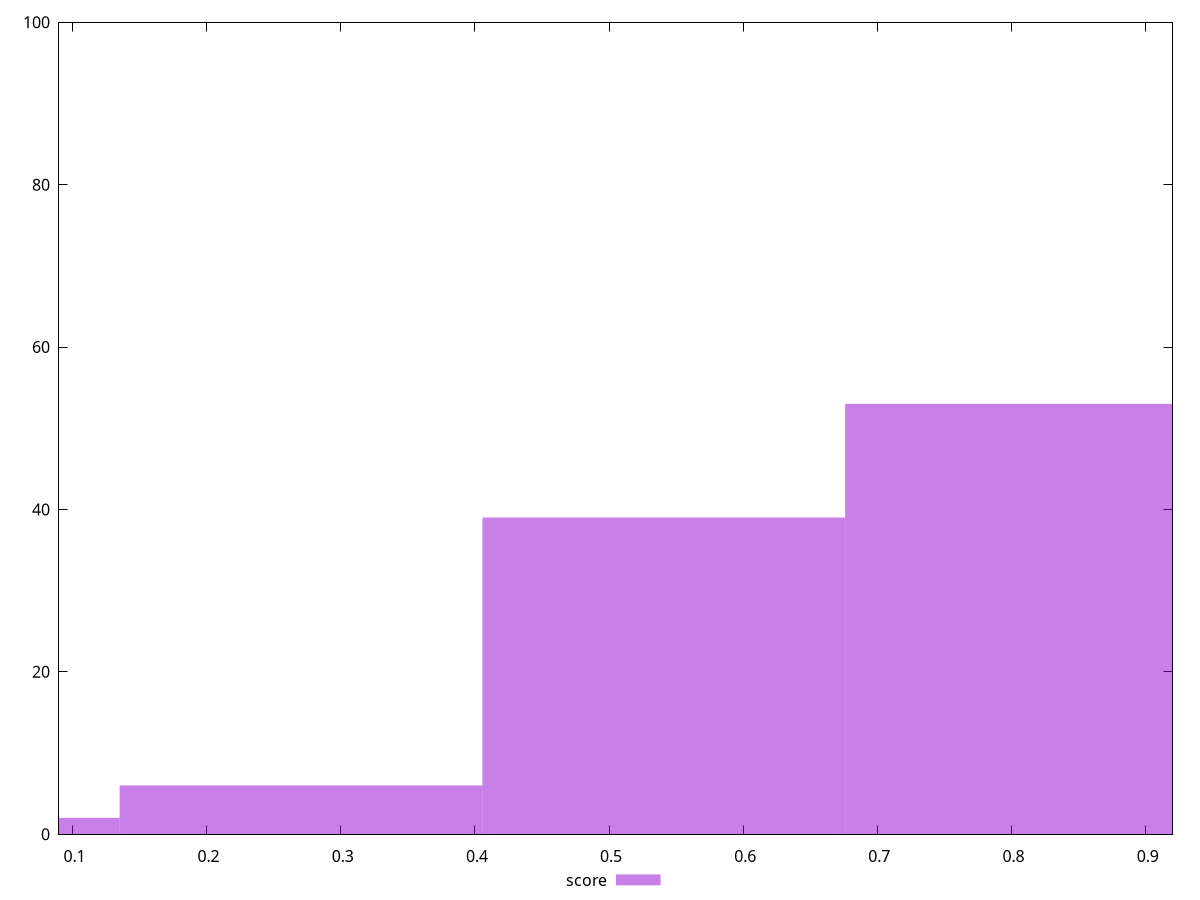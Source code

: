 reset

$score <<EOF
0.5408004726202176 39
0.8112007089303264 53
0.2704002363101088 6
0 2
EOF

set key outside below
set boxwidth 0.2704002363101088
set xrange [0.09:0.92]
set yrange [0:100]
set trange [0:100]
set style fill transparent solid 0.5 noborder
set terminal svg size 640, 490 enhanced background rgb 'white'
set output "reprap/first-contentful-paint/samples/pages+cached+noexternal+nomedia+nocss+nojs/score/histogram.svg"

plot $score title "score" with boxes

reset
